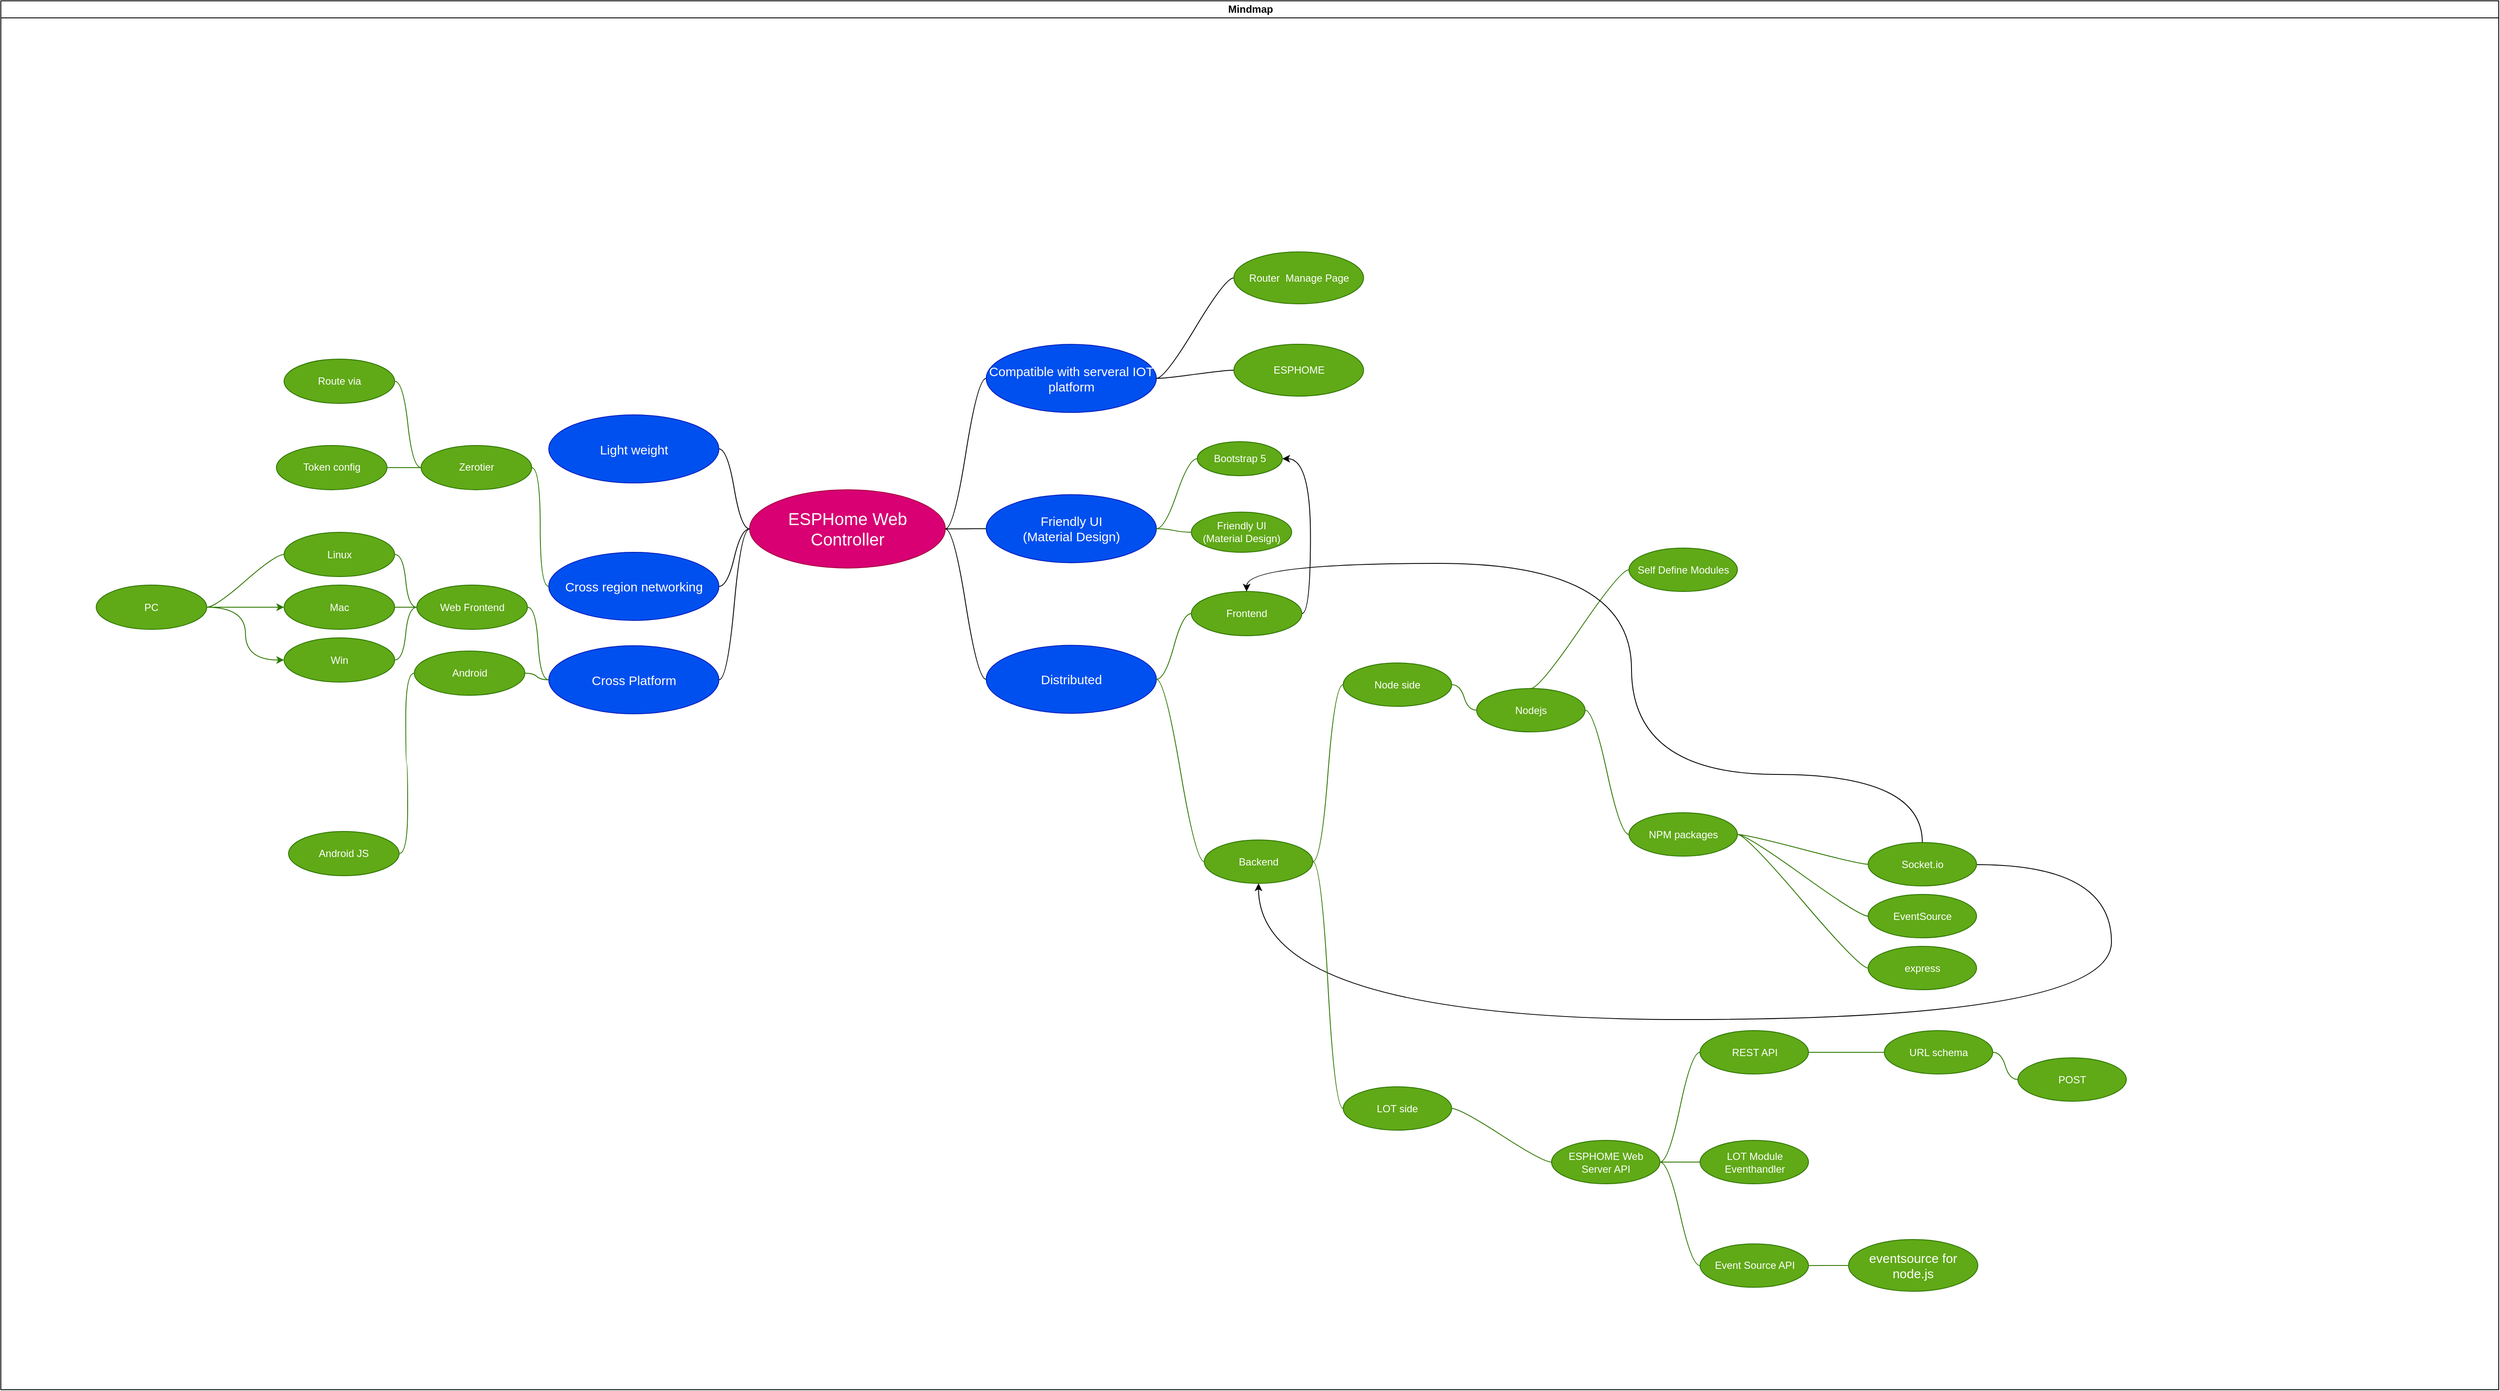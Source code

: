 <mxfile>
    <diagram id="C5RBs43oDa-KdzZeNtuy" name="Page-1">
        <mxGraphModel dx="4514" dy="3303" grid="0" gridSize="10" guides="1" tooltips="1" connect="1" arrows="1" fold="1" page="1" pageScale="1" pageWidth="3300" pageHeight="2339" math="1" shadow="0">
            <root>
                <mxCell id="WIyWlLk6GJQsqaUBKTNV-0"/>
                <mxCell id="WIyWlLk6GJQsqaUBKTNV-1" parent="WIyWlLk6GJQsqaUBKTNV-0"/>
                <mxCell id="132" value="Mindmap" style="swimlane;startSize=20;horizontal=1;containerType=tree;shadow=0;labelBackgroundColor=#;html=1;" vertex="1" parent="WIyWlLk6GJQsqaUBKTNV-1">
                    <mxGeometry x="-3064" y="-1894" width="2935" height="1632" as="geometry"/>
                </mxCell>
                <mxCell id="137" value="&lt;font style=&quot;font-size: 20px&quot;&gt;ESPHome Web Controller&lt;/font&gt;" style="ellipse;whiteSpace=wrap;html=1;align=center;treeFolding=1;treeMoving=1;newEdgeStyle={&quot;edgeStyle&quot;:&quot;entityRelationEdgeStyle&quot;,&quot;startArrow&quot;:&quot;none&quot;,&quot;endArrow&quot;:&quot;none&quot;,&quot;segment&quot;:10,&quot;curved&quot;:1};shadow=0;labelBackgroundColor=#;fillColor=#d80073;fontColor=#ffffff;strokeColor=#A50040;gradientColor=none;sketch=0;perimeterSpacing=0;aspect=fixed;fontSize=11;" vertex="1" parent="132">
                    <mxGeometry x="879.75" y="574.45" width="230" height="92" as="geometry"/>
                </mxCell>
                <mxCell id="142" value="" style="edgeStyle=entityRelationEdgeStyle;html=1;startArrow=none;endArrow=none;segment=10;curved=1;" edge="1" source="137" target="143" parent="132">
                    <mxGeometry relative="1" as="geometry"/>
                </mxCell>
                <mxCell id="143" value="Light weight" style="ellipse;whiteSpace=wrap;html=1;align=center;treeFolding=1;treeMoving=1;newEdgeStyle={&quot;edgeStyle&quot;:&quot;entityRelationEdgeStyle&quot;,&quot;startArrow&quot;:&quot;none&quot;,&quot;endArrow&quot;:&quot;none&quot;,&quot;segment&quot;:10,&quot;curved&quot;:1};shadow=0;labelBackgroundColor=#;fillColor=#0050ef;fontColor=#ffffff;strokeColor=#001DBC;flipH=1;flipV=1;aspect=fixed;fontSize=15;" vertex="1" parent="132">
                    <mxGeometry x="643.75" y="486.55" width="200" height="80" as="geometry"/>
                </mxCell>
                <mxCell id="144" value="" style="edgeStyle=entityRelationEdgeStyle;html=1;startArrow=none;endArrow=none;segment=10;curved=1;" edge="1" source="137" target="145" parent="132">
                    <mxGeometry relative="1" as="geometry"/>
                </mxCell>
                <mxCell id="145" value="Distributed" style="ellipse;whiteSpace=wrap;html=1;align=center;treeFolding=1;treeMoving=1;newEdgeStyle={&quot;edgeStyle&quot;:&quot;entityRelationEdgeStyle&quot;,&quot;startArrow&quot;:&quot;none&quot;,&quot;endArrow&quot;:&quot;none&quot;,&quot;segment&quot;:10,&quot;curved&quot;:1};shadow=0;labelBackgroundColor=#;fillColor=#0050ef;fontColor=#ffffff;strokeColor=#001DBC;flipH=1;flipV=1;aspect=fixed;fontSize=15;" vertex="1" parent="132">
                    <mxGeometry x="1157.75" y="757.22" width="200" height="80" as="geometry"/>
                </mxCell>
                <mxCell id="146" value="" style="edgeStyle=entityRelationEdgeStyle;html=1;startArrow=none;endArrow=none;segment=10;curved=1;" edge="1" source="137" target="147" parent="132">
                    <mxGeometry relative="1" as="geometry"/>
                </mxCell>
                <mxCell id="147" value="Cross region networking" style="ellipse;whiteSpace=wrap;html=1;align=center;treeFolding=1;treeMoving=1;newEdgeStyle={&quot;edgeStyle&quot;:&quot;entityRelationEdgeStyle&quot;,&quot;startArrow&quot;:&quot;none&quot;,&quot;endArrow&quot;:&quot;none&quot;,&quot;segment&quot;:10,&quot;curved&quot;:1};shadow=0;labelBackgroundColor=#;fillColor=#0050ef;fontColor=#ffffff;strokeColor=#001DBC;flipH=1;flipV=1;aspect=fixed;fontSize=15;" vertex="1" parent="132">
                    <mxGeometry x="643.75" y="648" width="200" height="80" as="geometry"/>
                </mxCell>
                <mxCell id="148" value="" style="edgeStyle=entityRelationEdgeStyle;html=1;startArrow=none;endArrow=none;segment=10;curved=1;" edge="1" source="137" target="149" parent="132">
                    <mxGeometry relative="1" as="geometry"/>
                </mxCell>
                <mxCell id="149" value="Compatible with serveral IOT platform" style="ellipse;whiteSpace=wrap;html=1;align=center;treeFolding=1;treeMoving=1;newEdgeStyle={&quot;edgeStyle&quot;:&quot;entityRelationEdgeStyle&quot;,&quot;startArrow&quot;:&quot;none&quot;,&quot;endArrow&quot;:&quot;none&quot;,&quot;segment&quot;:10,&quot;curved&quot;:1};shadow=0;labelBackgroundColor=#;flipV=1;flipH=1;aspect=fixed;fillColor=#0050ef;strokeColor=#001DBC;fontColor=#ffffff;fontSize=15;" vertex="1" parent="132">
                    <mxGeometry x="1157.75" y="403.67" width="200" height="80" as="geometry"/>
                </mxCell>
                <mxCell id="150" value="" style="edgeStyle=entityRelationEdgeStyle;html=1;startArrow=none;endArrow=none;segment=10;curved=1;" edge="1" source="137" target="151" parent="132">
                    <mxGeometry relative="1" as="geometry"/>
                </mxCell>
                <mxCell id="151" value="Friendly UI&lt;br style=&quot;font-size: 15px;&quot;&gt;(Material Design)" style="ellipse;whiteSpace=wrap;html=1;align=center;treeFolding=1;treeMoving=1;newEdgeStyle={&quot;edgeStyle&quot;:&quot;entityRelationEdgeStyle&quot;,&quot;startArrow&quot;:&quot;none&quot;,&quot;endArrow&quot;:&quot;none&quot;,&quot;segment&quot;:10,&quot;curved&quot;:1};shadow=0;labelBackgroundColor=#;flipV=1;flipH=1;aspect=fixed;fillColor=#0050ef;strokeColor=#001DBC;fontColor=#ffffff;fontSize=15;" vertex="1" parent="132">
                    <mxGeometry x="1157.75" y="580.22" width="200" height="80" as="geometry"/>
                </mxCell>
                <mxCell id="171" value="" style="edgeStyle=entityRelationEdgeStyle;html=1;startArrow=none;endArrow=none;segment=10;curved=1;fontSize=11;fillColor=#60a917;strokeColor=#2D7600;fontColor=default;shadow=0;labelBackgroundColor=default;" edge="1" target="172" source="151" parent="132">
                    <mxGeometry relative="1" as="geometry">
                        <mxPoint x="302.75" y="-342.95" as="sourcePoint"/>
                    </mxGeometry>
                </mxCell>
                <mxCell id="172" value="Bootstrap 5" style="ellipse;whiteSpace=wrap;html=1;align=center;treeFolding=1;treeMoving=1;newEdgeStyle={&quot;edgeStyle&quot;:&quot;entityRelationEdgeStyle&quot;,&quot;startArrow&quot;:&quot;none&quot;,&quot;endArrow&quot;:&quot;none&quot;,&quot;segment&quot;:10,&quot;curved&quot;:1};shadow=0;labelBackgroundColor=#;flipV=0;flipH=1;aspect=fixed;fillColor=#60a917;strokeColor=#2D7600;fontColor=#ffffff;" vertex="1" parent="132">
                    <mxGeometry x="1405.75" y="518" width="100" height="40" as="geometry"/>
                </mxCell>
                <mxCell id="173" value="" style="edgeStyle=entityRelationEdgeStyle;html=1;startArrow=none;endArrow=none;segment=10;curved=1;fillColor=#60a917;strokeColor=#2D7600;" edge="1" target="174" source="151" parent="132">
                    <mxGeometry relative="1" as="geometry">
                        <mxPoint x="302.75" y="-342.95" as="sourcePoint"/>
                    </mxGeometry>
                </mxCell>
                <mxCell id="174" value="Friendly UI&lt;br&gt;(Material Design)" style="ellipse;whiteSpace=wrap;html=1;align=center;treeFolding=1;treeMoving=1;newEdgeStyle={&quot;edgeStyle&quot;:&quot;entityRelationEdgeStyle&quot;,&quot;startArrow&quot;:&quot;none&quot;,&quot;endArrow&quot;:&quot;none&quot;,&quot;segment&quot;:10,&quot;curved&quot;:1};shadow=0;labelBackgroundColor=#;flipV=0;flipH=1;aspect=fixed;fillColor=#60a917;strokeColor=#2D7600;fontColor=#ffffff;" vertex="1" parent="132">
                    <mxGeometry x="1398.75" y="600.8" width="118" height="47.2" as="geometry"/>
                </mxCell>
                <mxCell id="209" value="" style="edgeStyle=entityRelationEdgeStyle;html=1;startArrow=none;endArrow=none;segment=10;curved=1;" edge="1" target="210" source="137" parent="132">
                    <mxGeometry relative="1" as="geometry">
                        <mxPoint x="-500.25" y="-403.95" as="sourcePoint"/>
                    </mxGeometry>
                </mxCell>
                <mxCell id="210" value="Cross Platform" style="ellipse;whiteSpace=wrap;html=1;align=center;treeFolding=1;treeMoving=1;newEdgeStyle={&quot;edgeStyle&quot;:&quot;entityRelationEdgeStyle&quot;,&quot;startArrow&quot;:&quot;none&quot;,&quot;endArrow&quot;:&quot;none&quot;,&quot;segment&quot;:10,&quot;curved&quot;:1};shadow=0;labelBackgroundColor=#;fillColor=#0050ef;fontColor=#ffffff;strokeColor=#001DBC;flipH=1;flipV=1;aspect=fixed;fontSize=15;" vertex="1" parent="132">
                    <mxGeometry x="643.75" y="757.8" width="200" height="80" as="geometry"/>
                </mxCell>
                <mxCell id="219" value="" style="edgeStyle=entityRelationEdgeStyle;html=1;startArrow=none;endArrow=none;segment=10;curved=1;fillColor=#60a917;strokeColor=#2D7600;" edge="1" target="220" source="210" parent="132">
                    <mxGeometry relative="1" as="geometry">
                        <mxPoint x="-500.25" y="-403.95" as="sourcePoint"/>
                    </mxGeometry>
                </mxCell>
                <mxCell id="220" value="Android" style="ellipse;whiteSpace=wrap;html=1;align=center;treeFolding=1;treeMoving=1;newEdgeStyle={&quot;edgeStyle&quot;:&quot;entityRelationEdgeStyle&quot;,&quot;startArrow&quot;:&quot;none&quot;,&quot;endArrow&quot;:&quot;none&quot;,&quot;segment&quot;:10,&quot;curved&quot;:1};shadow=0;labelBackgroundColor=#;fillColor=#60a917;fontColor=#ffffff;strokeColor=#2D7600;flipH=1;flipV=1;aspect=fixed;" vertex="1" parent="132">
                    <mxGeometry x="485.75" y="764" width="130" height="52" as="geometry"/>
                </mxCell>
                <mxCell id="221" value="" style="edgeStyle=entityRelationEdgeStyle;html=1;startArrow=none;endArrow=none;segment=10;curved=1;fillColor=#60a917;strokeColor=#2D7600;" edge="1" target="222" source="210" parent="132">
                    <mxGeometry relative="1" as="geometry">
                        <mxPoint x="-707.25" y="-239.45" as="sourcePoint"/>
                    </mxGeometry>
                </mxCell>
                <mxCell id="222" value="Web Frontend" style="ellipse;whiteSpace=wrap;html=1;align=center;treeFolding=1;treeMoving=1;newEdgeStyle={&quot;edgeStyle&quot;:&quot;entityRelationEdgeStyle&quot;,&quot;startArrow&quot;:&quot;none&quot;,&quot;endArrow&quot;:&quot;none&quot;,&quot;segment&quot;:10,&quot;curved&quot;:1};shadow=0;labelBackgroundColor=#;fillColor=#60a917;fontColor=#ffffff;strokeColor=#2D7600;flipH=1;flipV=1;aspect=fixed;" vertex="1" parent="132">
                    <mxGeometry x="488.75" y="686.55" width="130" height="52" as="geometry"/>
                </mxCell>
                <mxCell id="225" value="" style="edgeStyle=entityRelationEdgeStyle;html=1;startArrow=none;endArrow=none;segment=10;curved=1;fillColor=#60a917;strokeColor=#2D7600;" edge="1" target="226" source="222" parent="132">
                    <mxGeometry relative="1" as="geometry">
                        <mxPoint x="-707.25" y="-239.45" as="sourcePoint"/>
                    </mxGeometry>
                </mxCell>
                <mxCell id="226" value="Linux" style="ellipse;whiteSpace=wrap;html=1;align=center;treeFolding=1;treeMoving=1;newEdgeStyle={&quot;edgeStyle&quot;:&quot;entityRelationEdgeStyle&quot;,&quot;startArrow&quot;:&quot;none&quot;,&quot;endArrow&quot;:&quot;none&quot;,&quot;segment&quot;:10,&quot;curved&quot;:1};shadow=0;labelBackgroundColor=#;fillColor=#60a917;fontColor=#ffffff;strokeColor=#2D7600;flipH=1;flipV=1;aspect=fixed;" vertex="1" parent="132">
                    <mxGeometry x="332.75" y="624.55" width="130" height="52" as="geometry"/>
                </mxCell>
                <mxCell id="227" value="" style="edgeStyle=entityRelationEdgeStyle;html=1;startArrow=none;endArrow=none;segment=10;curved=1;fillColor=#60a917;strokeColor=#2D7600;" edge="1" target="228" source="222" parent="132">
                    <mxGeometry relative="1" as="geometry">
                        <mxPoint x="-707.25" y="-239.45" as="sourcePoint"/>
                    </mxGeometry>
                </mxCell>
                <mxCell id="228" value="Mac" style="ellipse;whiteSpace=wrap;html=1;align=center;treeFolding=1;treeMoving=1;newEdgeStyle={&quot;edgeStyle&quot;:&quot;entityRelationEdgeStyle&quot;,&quot;startArrow&quot;:&quot;none&quot;,&quot;endArrow&quot;:&quot;none&quot;,&quot;segment&quot;:10,&quot;curved&quot;:1};shadow=0;labelBackgroundColor=#;fillColor=#60a917;fontColor=#ffffff;strokeColor=#2D7600;flipH=1;flipV=1;aspect=fixed;" vertex="1" parent="132">
                    <mxGeometry x="332.75" y="686.55" width="130" height="52" as="geometry"/>
                </mxCell>
                <mxCell id="229" value="" style="edgeStyle=entityRelationEdgeStyle;html=1;startArrow=none;endArrow=none;segment=10;curved=1;fillColor=#60a917;strokeColor=#2D7600;" edge="1" target="230" source="222" parent="132">
                    <mxGeometry relative="1" as="geometry">
                        <mxPoint x="-707.25" y="-239.45" as="sourcePoint"/>
                    </mxGeometry>
                </mxCell>
                <mxCell id="230" value="Win" style="ellipse;whiteSpace=wrap;html=1;align=center;treeFolding=1;treeMoving=1;newEdgeStyle={&quot;edgeStyle&quot;:&quot;entityRelationEdgeStyle&quot;,&quot;startArrow&quot;:&quot;none&quot;,&quot;endArrow&quot;:&quot;none&quot;,&quot;segment&quot;:10,&quot;curved&quot;:1};shadow=0;labelBackgroundColor=#;fillColor=#60a917;fontColor=#ffffff;strokeColor=#2D7600;flipH=1;flipV=1;aspect=fixed;" vertex="1" parent="132">
                    <mxGeometry x="332.75" y="748.55" width="130" height="52" as="geometry"/>
                </mxCell>
                <mxCell id="247" value="" style="edgeStyle=entityRelationEdgeStyle;html=1;startArrow=none;endArrow=none;segment=10;curved=1;fillColor=#60a917;strokeColor=#2D7600;" edge="1" target="248" source="147" parent="132">
                    <mxGeometry relative="1" as="geometry">
                        <mxPoint x="-500.25" y="-403.95" as="sourcePoint"/>
                    </mxGeometry>
                </mxCell>
                <mxCell id="248" value="Zerotier" style="ellipse;whiteSpace=wrap;html=1;align=center;treeFolding=1;treeMoving=1;newEdgeStyle={&quot;edgeStyle&quot;:&quot;entityRelationEdgeStyle&quot;,&quot;startArrow&quot;:&quot;none&quot;,&quot;endArrow&quot;:&quot;none&quot;,&quot;segment&quot;:10,&quot;curved&quot;:1};shadow=0;labelBackgroundColor=#;fillColor=#60a917;fontColor=#ffffff;strokeColor=#2D7600;flipH=1;flipV=1;aspect=fixed;" vertex="1" parent="132">
                    <mxGeometry x="493.75" y="522.45" width="130" height="52" as="geometry"/>
                </mxCell>
                <mxCell id="251" value="" style="edgeStyle=entityRelationEdgeStyle;html=1;startArrow=none;endArrow=none;segment=10;curved=1;fillColor=#60a917;strokeColor=#2D7600;" edge="1" target="252" source="248" parent="132">
                    <mxGeometry relative="1" as="geometry">
                        <mxPoint x="-707.25" y="-328.0" as="sourcePoint"/>
                    </mxGeometry>
                </mxCell>
                <mxCell id="252" value="Token config" style="ellipse;whiteSpace=wrap;html=1;align=center;treeFolding=1;treeMoving=1;newEdgeStyle={&quot;edgeStyle&quot;:&quot;entityRelationEdgeStyle&quot;,&quot;startArrow&quot;:&quot;none&quot;,&quot;endArrow&quot;:&quot;none&quot;,&quot;segment&quot;:10,&quot;curved&quot;:1};shadow=0;labelBackgroundColor=#;fillColor=#60a917;fontColor=#ffffff;strokeColor=#2D7600;flipH=1;flipV=1;aspect=fixed;" vertex="1" parent="132">
                    <mxGeometry x="323.75" y="522.45" width="130" height="52" as="geometry"/>
                </mxCell>
                <mxCell id="255" value="" style="edgeStyle=entityRelationEdgeStyle;html=1;startArrow=none;endArrow=none;segment=10;curved=1;" edge="1" target="256" source="149" parent="132">
                    <mxGeometry relative="1" as="geometry">
                        <mxPoint x="-322.25" y="-403.95" as="sourcePoint"/>
                    </mxGeometry>
                </mxCell>
                <mxCell id="256" value="ESPHOME" style="ellipse;whiteSpace=wrap;html=1;align=center;treeFolding=1;treeMoving=1;newEdgeStyle={&quot;edgeStyle&quot;:&quot;entityRelationEdgeStyle&quot;,&quot;startArrow&quot;:&quot;none&quot;,&quot;endArrow&quot;:&quot;none&quot;,&quot;segment&quot;:10,&quot;curved&quot;:1};shadow=0;labelBackgroundColor=#;flipV=1;flipH=1;aspect=fixed;fillColor=#60a917;strokeColor=#2D7600;fontColor=#ffffff;" vertex="1" parent="132">
                    <mxGeometry x="1448.75" y="403.45" width="152.5" height="61" as="geometry"/>
                </mxCell>
                <mxCell id="257" value="" style="edgeStyle=entityRelationEdgeStyle;html=1;startArrow=none;endArrow=none;segment=10;curved=1;" edge="1" target="258" source="149" parent="132">
                    <mxGeometry relative="1" as="geometry">
                        <mxPoint x="-322.25" y="-403.95" as="sourcePoint"/>
                    </mxGeometry>
                </mxCell>
                <mxCell id="258" value="Router&amp;nbsp; Manage Page" style="ellipse;whiteSpace=wrap;html=1;align=center;treeFolding=1;treeMoving=1;newEdgeStyle={&quot;edgeStyle&quot;:&quot;entityRelationEdgeStyle&quot;,&quot;startArrow&quot;:&quot;none&quot;,&quot;endArrow&quot;:&quot;none&quot;,&quot;segment&quot;:10,&quot;curved&quot;:1};shadow=0;labelBackgroundColor=#;flipV=1;flipH=1;aspect=fixed;fillColor=#60a917;strokeColor=#2D7600;fontColor=#ffffff;" vertex="1" parent="132">
                    <mxGeometry x="1448.75" y="295.0" width="152.5" height="61" as="geometry"/>
                </mxCell>
                <mxCell id="259" value="" style="edgeStyle=entityRelationEdgeStyle;html=1;startArrow=none;endArrow=none;segment=10;curved=1;fontSize=12;fillColor=#60a917;strokeColor=#2D7600;fontColor=#ffffff;shadow=0;labelBackgroundColor=#;" edge="1" target="260" source="145" parent="132">
                    <mxGeometry relative="1" as="geometry">
                        <mxPoint x="1439.75" y="777.67" as="sourcePoint"/>
                    </mxGeometry>
                </mxCell>
                <mxCell id="302" style="edgeStyle=orthogonalEdgeStyle;curved=1;html=1;exitX=1;exitY=0.5;exitDx=0;exitDy=0;entryX=1;entryY=0.5;entryDx=0;entryDy=0;fontSize=20;" edge="1" parent="132" source="260" target="172">
                    <mxGeometry relative="1" as="geometry"/>
                </mxCell>
                <mxCell id="260" value="Frontend" style="ellipse;whiteSpace=wrap;html=1;align=center;treeFolding=1;treeMoving=1;newEdgeStyle={&quot;edgeStyle&quot;:&quot;entityRelationEdgeStyle&quot;,&quot;startArrow&quot;:&quot;none&quot;,&quot;endArrow&quot;:&quot;none&quot;,&quot;segment&quot;:10,&quot;curved&quot;:1};shadow=0;labelBackgroundColor=#;fillColor=#60a917;fontColor=#ffffff;strokeColor=#2D7600;flipH=1;flipV=1;aspect=fixed;" vertex="1" parent="132">
                    <mxGeometry x="1398.75" y="694" width="130" height="52" as="geometry"/>
                </mxCell>
                <mxCell id="261" value="" style="edgeStyle=entityRelationEdgeStyle;html=1;startArrow=none;endArrow=none;segment=10;curved=1;fontSize=12;fillColor=#60a917;strokeColor=#2D7600;fontColor=#ffffff;shadow=0;labelBackgroundColor=#;" edge="1" target="262" source="145" parent="132">
                    <mxGeometry relative="1" as="geometry">
                        <mxPoint x="1439.75" y="777.67" as="sourcePoint"/>
                    </mxGeometry>
                </mxCell>
                <mxCell id="262" value="Backend" style="ellipse;whiteSpace=wrap;html=1;align=center;treeFolding=1;treeMoving=1;newEdgeStyle={&quot;edgeStyle&quot;:&quot;entityRelationEdgeStyle&quot;,&quot;startArrow&quot;:&quot;none&quot;,&quot;endArrow&quot;:&quot;none&quot;,&quot;segment&quot;:10,&quot;curved&quot;:1};shadow=0;labelBackgroundColor=#;fillColor=#60a917;fontColor=#ffffff;strokeColor=#2D7600;flipH=1;flipV=1;aspect=fixed;" vertex="1" parent="132">
                    <mxGeometry x="1414" y="986" width="127.5" height="51" as="geometry"/>
                </mxCell>
                <mxCell id="263" value="" style="edgeStyle=entityRelationEdgeStyle;html=1;startArrow=none;endArrow=none;segment=10;curved=1;fontSize=12;fillColor=#60a917;strokeColor=#2D7600;fontColor=#ffffff;shadow=0;labelBackgroundColor=#;exitX=1;exitY=0.5;exitDx=0;exitDy=0;" edge="1" target="264" source="306" parent="132">
                    <mxGeometry relative="1" as="geometry">
                        <mxPoint x="-114.25" y="-241.9" as="sourcePoint"/>
                    </mxGeometry>
                </mxCell>
                <mxCell id="264" value="Nodejs" style="ellipse;whiteSpace=wrap;html=1;align=center;treeFolding=1;treeMoving=1;newEdgeStyle={&quot;edgeStyle&quot;:&quot;entityRelationEdgeStyle&quot;,&quot;startArrow&quot;:&quot;none&quot;,&quot;endArrow&quot;:&quot;none&quot;,&quot;segment&quot;:10,&quot;curved&quot;:1};shadow=0;labelBackgroundColor=#;fillColor=#60a917;fontColor=#ffffff;strokeColor=#2D7600;flipH=1;flipV=1;aspect=fixed;" vertex="1" parent="132">
                    <mxGeometry x="1734" y="808.0" width="127.5" height="51" as="geometry"/>
                </mxCell>
                <mxCell id="277" value="" style="edgeStyle=entityRelationEdgeStyle;html=1;startArrow=none;endArrow=none;segment=10;curved=1;fontSize=12;fillColor=#60a917;strokeColor=#2D7600;fontColor=#ffffff;shadow=0;labelBackgroundColor=#;entryX=0;entryY=0.5;entryDx=0;entryDy=0;" edge="1" target="278" source="264" parent="132">
                    <mxGeometry relative="1" as="geometry">
                        <mxPoint x="53.25" y="-180.4" as="sourcePoint"/>
                    </mxGeometry>
                </mxCell>
                <mxCell id="278" value="NPM packages" style="ellipse;whiteSpace=wrap;html=1;align=center;treeFolding=1;treeMoving=1;newEdgeStyle={&quot;edgeStyle&quot;:&quot;entityRelationEdgeStyle&quot;,&quot;startArrow&quot;:&quot;none&quot;,&quot;endArrow&quot;:&quot;none&quot;,&quot;segment&quot;:10,&quot;curved&quot;:1};shadow=0;labelBackgroundColor=#;fillColor=#60a917;fontColor=#ffffff;strokeColor=#2D7600;flipH=1;flipV=1;aspect=fixed;" vertex="1" parent="132">
                    <mxGeometry x="1913" y="954" width="127.5" height="51" as="geometry"/>
                </mxCell>
                <mxCell id="279" value="" style="edgeStyle=entityRelationEdgeStyle;html=1;startArrow=none;endArrow=none;segment=10;curved=1;fontSize=12;fillColor=#60a917;strokeColor=#2D7600;fontColor=#ffffff;shadow=0;labelBackgroundColor=#;entryX=0;entryY=0.5;entryDx=0;entryDy=0;exitX=0.5;exitY=0;exitDx=0;exitDy=0;" edge="1" target="280" source="264" parent="132">
                    <mxGeometry relative="1" as="geometry">
                        <mxPoint x="53.25" y="-180.4" as="sourcePoint"/>
                    </mxGeometry>
                </mxCell>
                <mxCell id="280" value="Self Define Modules" style="ellipse;whiteSpace=wrap;html=1;align=center;treeFolding=1;treeMoving=1;newEdgeStyle={&quot;edgeStyle&quot;:&quot;entityRelationEdgeStyle&quot;,&quot;startArrow&quot;:&quot;none&quot;,&quot;endArrow&quot;:&quot;none&quot;,&quot;segment&quot;:10,&quot;curved&quot;:1};shadow=0;labelBackgroundColor=#;fillColor=#60a917;fontColor=#ffffff;strokeColor=#2D7600;flipH=1;flipV=1;aspect=fixed;" vertex="1" parent="132">
                    <mxGeometry x="1913" y="643" width="127.5" height="51" as="geometry"/>
                </mxCell>
                <mxCell id="283" value="" style="edgeStyle=entityRelationEdgeStyle;html=1;startArrow=none;endArrow=none;segment=10;curved=1;fontSize=12;fillColor=#60a917;strokeColor=#2D7600;fontColor=#ffffff;shadow=0;labelBackgroundColor=#;exitX=1;exitY=0.5;exitDx=0;exitDy=0;" edge="1" target="284" source="308" parent="132">
                    <mxGeometry relative="1" as="geometry">
                        <mxPoint x="352.75" y="-176.5" as="sourcePoint"/>
                    </mxGeometry>
                </mxCell>
                <mxCell id="284" value="ESPHOME Web Server API" style="ellipse;whiteSpace=wrap;html=1;align=center;treeFolding=1;treeMoving=1;newEdgeStyle={&quot;edgeStyle&quot;:&quot;entityRelationEdgeStyle&quot;,&quot;startArrow&quot;:&quot;none&quot;,&quot;endArrow&quot;:&quot;none&quot;,&quot;segment&quot;:10,&quot;curved&quot;:1};shadow=0;labelBackgroundColor=#;fillColor=#60a917;fontColor=#ffffff;strokeColor=#2D7600;flipH=1;flipV=1;aspect=fixed;" vertex="1" parent="132">
                    <mxGeometry x="1822" y="1339" width="127.5" height="51" as="geometry"/>
                </mxCell>
                <mxCell id="281" value="" style="edgeStyle=entityRelationEdgeStyle;html=1;startArrow=none;endArrow=none;segment=10;curved=1;fontSize=12;fillColor=#60a917;strokeColor=#2D7600;fontColor=#ffffff;shadow=0;labelBackgroundColor=#;" edge="1" target="282" source="284" parent="132">
                    <mxGeometry relative="1" as="geometry">
                        <mxPoint x="357" y="511.15" as="sourcePoint"/>
                    </mxGeometry>
                </mxCell>
                <mxCell id="282" value="LOT Module Eventhandler" style="ellipse;whiteSpace=wrap;html=1;align=center;treeFolding=1;treeMoving=1;newEdgeStyle={&quot;edgeStyle&quot;:&quot;entityRelationEdgeStyle&quot;,&quot;startArrow&quot;:&quot;none&quot;,&quot;endArrow&quot;:&quot;none&quot;,&quot;segment&quot;:10,&quot;curved&quot;:1};shadow=0;labelBackgroundColor=#;fillColor=#60a917;fontColor=#ffffff;strokeColor=#2D7600;flipH=1;flipV=1;aspect=fixed;" vertex="1" parent="132">
                    <mxGeometry x="1996.5" y="1339" width="127.5" height="51" as="geometry"/>
                </mxCell>
                <mxCell id="287" value="" style="edgeStyle=entityRelationEdgeStyle;html=1;startArrow=none;endArrow=none;segment=10;curved=1;fontSize=12;fillColor=#60a917;strokeColor=#2D7600;fontColor=#ffffff;shadow=0;labelBackgroundColor=#;" edge="1" target="288" source="284" parent="132">
                    <mxGeometry relative="1" as="geometry">
                        <mxPoint x="518.5" y="392.7" as="sourcePoint"/>
                    </mxGeometry>
                </mxCell>
                <mxCell id="288" value="Event Source API" style="ellipse;whiteSpace=wrap;html=1;align=center;treeFolding=1;treeMoving=1;newEdgeStyle={&quot;edgeStyle&quot;:&quot;entityRelationEdgeStyle&quot;,&quot;startArrow&quot;:&quot;none&quot;,&quot;endArrow&quot;:&quot;none&quot;,&quot;segment&quot;:10,&quot;curved&quot;:1};shadow=0;labelBackgroundColor=#;fillColor=#60a917;fontColor=#ffffff;strokeColor=#2D7600;flipH=1;flipV=1;aspect=fixed;" vertex="1" parent="132">
                    <mxGeometry x="1996.5" y="1460.65" width="127.5" height="51" as="geometry"/>
                </mxCell>
                <mxCell id="297" value="" style="edgeStyle=entityRelationEdgeStyle;html=1;startArrow=none;endArrow=none;segment=10;curved=1;fontSize=12;fillColor=#60a917;strokeColor=#2D7600;fontColor=#ffffff;shadow=0;labelBackgroundColor=#;" edge="1" target="298" source="288" parent="132">
                    <mxGeometry relative="1" as="geometry">
                        <mxPoint x="689.5" y="315.15" as="sourcePoint"/>
                    </mxGeometry>
                </mxCell>
                <UserObject label="&lt;font style=&quot;font-size: 15px&quot;&gt;eventsource for node.js&lt;/font&gt;" link="https://github.com/EventSource/eventsource" id="298">
                    <mxCell style="ellipse;whiteSpace=wrap;html=1;align=center;treeFolding=1;treeMoving=1;newEdgeStyle={&quot;edgeStyle&quot;:&quot;entityRelationEdgeStyle&quot;,&quot;startArrow&quot;:&quot;none&quot;,&quot;endArrow&quot;:&quot;none&quot;,&quot;segment&quot;:10,&quot;curved&quot;:1};shadow=0;labelBackgroundColor=#;fillColor=#60a917;fontColor=#ffffff;strokeColor=#2D7600;flipH=1;flipV=1;aspect=fixed;" vertex="1" parent="132">
                        <mxGeometry x="2171" y="1455.55" width="152" height="60.8" as="geometry"/>
                    </mxCell>
                </UserObject>
                <mxCell id="285" value="" style="edgeStyle=entityRelationEdgeStyle;html=1;startArrow=none;endArrow=none;segment=10;curved=1;fontSize=12;fillColor=#60a917;strokeColor=#2D7600;fontColor=#ffffff;shadow=0;labelBackgroundColor=#;" edge="1" target="286" source="284" parent="132">
                    <mxGeometry relative="1" as="geometry">
                        <mxPoint x="518.5" y="392.7" as="sourcePoint"/>
                    </mxGeometry>
                </mxCell>
                <mxCell id="286" value="REST API" style="ellipse;whiteSpace=wrap;html=1;align=center;treeFolding=1;treeMoving=1;newEdgeStyle={&quot;edgeStyle&quot;:&quot;entityRelationEdgeStyle&quot;,&quot;startArrow&quot;:&quot;none&quot;,&quot;endArrow&quot;:&quot;none&quot;,&quot;segment&quot;:10,&quot;curved&quot;:1};shadow=0;labelBackgroundColor=#;fillColor=#60a917;fontColor=#ffffff;strokeColor=#2D7600;flipH=1;flipV=1;aspect=fixed;" vertex="1" parent="132">
                    <mxGeometry x="1996.5" y="1210.0" width="127.5" height="51" as="geometry"/>
                </mxCell>
                <mxCell id="295" value="" style="edgeStyle=entityRelationEdgeStyle;html=1;startArrow=none;endArrow=none;segment=10;curved=1;fontSize=12;fillColor=#60a917;strokeColor=#2D7600;fontColor=#ffffff;shadow=0;labelBackgroundColor=#;" edge="1" target="296" source="286" parent="132">
                    <mxGeometry relative="1" as="geometry">
                        <mxPoint x="689.5" y="315.15" as="sourcePoint"/>
                    </mxGeometry>
                </mxCell>
                <mxCell id="296" value="URL schema" style="ellipse;whiteSpace=wrap;html=1;align=center;treeFolding=1;treeMoving=1;newEdgeStyle={&quot;edgeStyle&quot;:&quot;entityRelationEdgeStyle&quot;,&quot;startArrow&quot;:&quot;none&quot;,&quot;endArrow&quot;:&quot;none&quot;,&quot;segment&quot;:10,&quot;curved&quot;:1};shadow=0;labelBackgroundColor=#;fillColor=#60a917;fontColor=#ffffff;strokeColor=#2D7600;flipH=1;flipV=1;aspect=fixed;" vertex="1" parent="132">
                    <mxGeometry x="2213" y="1210.0" width="127.5" height="51" as="geometry"/>
                </mxCell>
                <mxCell id="293" value="" style="edgeStyle=entityRelationEdgeStyle;html=1;startArrow=none;endArrow=none;segment=10;curved=1;fontSize=12;fillColor=#60a917;strokeColor=#2D7600;fontColor=#ffffff;shadow=0;labelBackgroundColor=#;" edge="1" target="294" source="296" parent="132">
                    <mxGeometry relative="1" as="geometry">
                        <mxPoint x="853.5" y="207.15" as="sourcePoint"/>
                    </mxGeometry>
                </mxCell>
                <mxCell id="294" value="POST" style="ellipse;whiteSpace=wrap;html=1;align=center;treeFolding=1;treeMoving=1;newEdgeStyle={&quot;edgeStyle&quot;:&quot;entityRelationEdgeStyle&quot;,&quot;startArrow&quot;:&quot;none&quot;,&quot;endArrow&quot;:&quot;none&quot;,&quot;segment&quot;:10,&quot;curved&quot;:1};shadow=0;labelBackgroundColor=#;fillColor=#60a917;fontColor=#ffffff;strokeColor=#2D7600;flipH=1;flipV=1;aspect=fixed;" vertex="1" parent="132">
                    <mxGeometry x="2370" y="1242" width="127.5" height="51" as="geometry"/>
                </mxCell>
                <mxCell id="303" style="edgeStyle=orthogonalEdgeStyle;curved=1;html=1;entryX=0.5;entryY=1;entryDx=0;entryDy=0;fontSize=20;" edge="1" parent="132" target="262">
                    <mxGeometry relative="1" as="geometry">
                        <mxPoint x="2322" y="1015" as="sourcePoint"/>
                        <Array as="points">
                            <mxPoint x="2480" y="1015"/>
                            <mxPoint x="2480" y="1197"/>
                            <mxPoint x="1478" y="1197"/>
                        </Array>
                    </mxGeometry>
                </mxCell>
                <mxCell id="304" style="edgeStyle=orthogonalEdgeStyle;curved=1;html=1;fontSize=20;exitX=0.5;exitY=0;exitDx=0;exitDy=0;" edge="1" parent="132" source="270" target="260">
                    <mxGeometry relative="1" as="geometry">
                        <Array as="points">
                            <mxPoint x="2258" y="909"/>
                            <mxPoint x="1916" y="909"/>
                            <mxPoint x="1916" y="661"/>
                            <mxPoint x="1464" y="661"/>
                        </Array>
                    </mxGeometry>
                </mxCell>
                <mxCell id="270" value="Socket.io" style="ellipse;whiteSpace=wrap;html=1;align=center;treeFolding=1;treeMoving=1;newEdgeStyle={&quot;edgeStyle&quot;:&quot;entityRelationEdgeStyle&quot;,&quot;startArrow&quot;:&quot;none&quot;,&quot;endArrow&quot;:&quot;none&quot;,&quot;segment&quot;:10,&quot;curved&quot;:1};shadow=0;labelBackgroundColor=#;fillColor=#60a917;fontColor=#ffffff;strokeColor=#2D7600;flipH=1;flipV=1;aspect=fixed;" vertex="1" parent="132">
                    <mxGeometry x="2194" y="989" width="127.5" height="51" as="geometry"/>
                </mxCell>
                <mxCell id="268" value="EventSource" style="ellipse;whiteSpace=wrap;html=1;align=center;treeFolding=1;treeMoving=1;newEdgeStyle={&quot;edgeStyle&quot;:&quot;entityRelationEdgeStyle&quot;,&quot;startArrow&quot;:&quot;none&quot;,&quot;endArrow&quot;:&quot;none&quot;,&quot;segment&quot;:10,&quot;curved&quot;:1};shadow=0;labelBackgroundColor=#;fillColor=#60a917;fontColor=#ffffff;strokeColor=#2D7600;flipH=1;flipV=1;aspect=fixed;" vertex="1" parent="132">
                    <mxGeometry x="2194" y="1050" width="127.5" height="51" as="geometry"/>
                </mxCell>
                <mxCell id="276" value="express" style="ellipse;whiteSpace=wrap;html=1;align=center;treeFolding=1;treeMoving=1;newEdgeStyle={&quot;edgeStyle&quot;:&quot;entityRelationEdgeStyle&quot;,&quot;startArrow&quot;:&quot;none&quot;,&quot;endArrow&quot;:&quot;none&quot;,&quot;segment&quot;:10,&quot;curved&quot;:1};shadow=0;labelBackgroundColor=#;fillColor=#60a917;fontColor=#ffffff;strokeColor=#2D7600;flipH=1;flipV=1;aspect=fixed;" vertex="1" parent="132">
                    <mxGeometry x="2194" y="1111" width="127.5" height="51" as="geometry"/>
                </mxCell>
                <mxCell id="269" value="" style="edgeStyle=entityRelationEdgeStyle;html=1;startArrow=none;endArrow=none;segment=10;curved=1;fontSize=12;fillColor=#60a917;strokeColor=#2D7600;fontColor=#ffffff;shadow=0;labelBackgroundColor=#;" edge="1" target="270" source="278" parent="132">
                    <mxGeometry relative="1" as="geometry">
                        <mxPoint x="474.75" y="-225.5" as="sourcePoint"/>
                    </mxGeometry>
                </mxCell>
                <mxCell id="267" value="" style="edgeStyle=entityRelationEdgeStyle;html=1;startArrow=none;endArrow=none;segment=10;curved=1;fontSize=12;fillColor=#60a917;strokeColor=#2D7600;fontColor=#ffffff;shadow=0;labelBackgroundColor=#;" edge="1" target="268" source="278" parent="132">
                    <mxGeometry relative="1" as="geometry">
                        <mxPoint x="307.25" y="-225.5" as="sourcePoint"/>
                    </mxGeometry>
                </mxCell>
                <mxCell id="275" value="" style="edgeStyle=entityRelationEdgeStyle;html=1;startArrow=none;endArrow=none;segment=10;curved=1;fontSize=12;fillColor=#60a917;strokeColor=#2D7600;fontColor=#ffffff;shadow=0;labelBackgroundColor=#;" edge="1" target="276" source="278" parent="132">
                    <mxGeometry relative="1" as="geometry">
                        <mxPoint x="474.75" y="-225.5" as="sourcePoint"/>
                    </mxGeometry>
                </mxCell>
                <mxCell id="246" value="Android JS" style="ellipse;whiteSpace=wrap;html=1;align=center;treeFolding=1;treeMoving=1;newEdgeStyle={&quot;edgeStyle&quot;:&quot;entityRelationEdgeStyle&quot;,&quot;startArrow&quot;:&quot;none&quot;,&quot;endArrow&quot;:&quot;none&quot;,&quot;segment&quot;:10,&quot;curved&quot;:1};shadow=0;labelBackgroundColor=#;fillColor=#60a917;fontColor=#ffffff;strokeColor=#2D7600;flipH=1;flipV=1;aspect=fixed;" vertex="1" parent="132">
                    <mxGeometry x="338" y="976" width="130" height="52" as="geometry"/>
                </mxCell>
                <mxCell id="245" value="" style="edgeStyle=entityRelationEdgeStyle;html=1;startArrow=none;endArrow=none;segment=10;curved=1;fillColor=#60a917;strokeColor=#2D7600;" edge="1" target="246" source="220" parent="132">
                    <mxGeometry relative="1" as="geometry">
                        <mxPoint x="1025.75" y="710.55" as="sourcePoint"/>
                    </mxGeometry>
                </mxCell>
                <mxCell id="232" value="PC" style="ellipse;whiteSpace=wrap;html=1;align=center;treeFolding=1;treeMoving=1;newEdgeStyle={&quot;edgeStyle&quot;:&quot;entityRelationEdgeStyle&quot;,&quot;startArrow&quot;:&quot;none&quot;,&quot;endArrow&quot;:&quot;none&quot;,&quot;segment&quot;:10,&quot;curved&quot;:1};shadow=0;labelBackgroundColor=#;fillColor=#60a917;fontColor=#ffffff;strokeColor=#2D7600;flipH=1;flipV=1;aspect=fixed;" vertex="1" parent="132">
                    <mxGeometry x="112" y="686.55" width="130" height="52" as="geometry"/>
                </mxCell>
                <mxCell id="231" value="" style="edgeStyle=entityRelationEdgeStyle;html=1;startArrow=none;endArrow=none;segment=10;curved=1;fillColor=#60a917;strokeColor=#2D7600;" edge="1" target="232" source="226" parent="132">
                    <mxGeometry relative="1" as="geometry">
                        <mxPoint x="855.75" y="648.55" as="sourcePoint"/>
                    </mxGeometry>
                </mxCell>
                <mxCell id="243" style="edgeStyle=orthogonalEdgeStyle;curved=1;html=1;exitX=1;exitY=0.5;exitDx=0;exitDy=0;entryX=0;entryY=0.5;entryDx=0;entryDy=0;fontSize=15;fillColor=#60a917;strokeColor=#2D7600;" edge="1" parent="132" source="232" target="228">
                    <mxGeometry relative="1" as="geometry"/>
                </mxCell>
                <mxCell id="244" style="edgeStyle=orthogonalEdgeStyle;curved=1;html=1;exitX=1;exitY=0.5;exitDx=0;exitDy=0;entryX=0;entryY=0.5;entryDx=0;entryDy=0;fontSize=15;fillColor=#60a917;strokeColor=#2D7600;" edge="1" parent="132" source="232" target="230">
                    <mxGeometry relative="1" as="geometry"/>
                </mxCell>
                <mxCell id="254" value="Route via" style="ellipse;whiteSpace=wrap;html=1;align=center;treeFolding=1;treeMoving=1;newEdgeStyle={&quot;edgeStyle&quot;:&quot;entityRelationEdgeStyle&quot;,&quot;startArrow&quot;:&quot;none&quot;,&quot;endArrow&quot;:&quot;none&quot;,&quot;segment&quot;:10,&quot;curved&quot;:1};shadow=0;labelBackgroundColor=#;fillColor=#60a917;fontColor=#ffffff;strokeColor=#2D7600;flipH=1;flipV=1;aspect=fixed;" vertex="1" parent="132">
                    <mxGeometry x="332.75" y="421" width="130" height="52" as="geometry"/>
                </mxCell>
                <mxCell id="253" value="" style="edgeStyle=entityRelationEdgeStyle;html=1;startArrow=none;endArrow=none;segment=10;curved=1;fillColor=#60a917;strokeColor=#2D7600;" edge="1" target="254" source="248" parent="132">
                    <mxGeometry relative="1" as="geometry">
                        <mxPoint x="1025.75" y="622.0" as="sourcePoint"/>
                    </mxGeometry>
                </mxCell>
                <mxCell id="305" value="" style="edgeStyle=entityRelationEdgeStyle;html=1;startArrow=none;endArrow=none;segment=10;curved=1;fontSize=12;fillColor=#60a917;strokeColor=#2D7600;fontColor=#ffffff;shadow=0;labelBackgroundColor=#;" edge="1" target="306" source="262" parent="132">
                    <mxGeometry relative="1" as="geometry">
                        <mxPoint x="-1755.25" y="-1166.78" as="sourcePoint"/>
                    </mxGeometry>
                </mxCell>
                <mxCell id="306" value="Node side" style="ellipse;whiteSpace=wrap;html=1;align=center;treeFolding=1;treeMoving=1;newEdgeStyle={&quot;edgeStyle&quot;:&quot;entityRelationEdgeStyle&quot;,&quot;startArrow&quot;:&quot;none&quot;,&quot;endArrow&quot;:&quot;none&quot;,&quot;segment&quot;:10,&quot;curved&quot;:1};shadow=0;labelBackgroundColor=#;fillColor=#60a917;fontColor=#ffffff;strokeColor=#2D7600;flipH=1;flipV=1;aspect=fixed;" vertex="1" parent="132">
                    <mxGeometry x="1577.25" y="778.0" width="127.5" height="51" as="geometry"/>
                </mxCell>
                <mxCell id="307" value="" style="edgeStyle=entityRelationEdgeStyle;html=1;startArrow=none;endArrow=none;segment=10;curved=1;fontSize=12;fillColor=#60a917;strokeColor=#2D7600;fontColor=#ffffff;shadow=0;labelBackgroundColor=#;" edge="1" target="308" source="262" parent="132">
                    <mxGeometry relative="1" as="geometry">
                        <mxPoint x="-1575.75" y="-1101.28" as="sourcePoint"/>
                    </mxGeometry>
                </mxCell>
                <mxCell id="308" value="LOT side" style="ellipse;whiteSpace=wrap;html=1;align=center;treeFolding=1;treeMoving=1;newEdgeStyle={&quot;edgeStyle&quot;:&quot;entityRelationEdgeStyle&quot;,&quot;startArrow&quot;:&quot;none&quot;,&quot;endArrow&quot;:&quot;none&quot;,&quot;segment&quot;:10,&quot;curved&quot;:1};shadow=0;labelBackgroundColor=#;fillColor=#60a917;fontColor=#ffffff;strokeColor=#2D7600;flipH=1;flipV=1;aspect=fixed;" vertex="1" parent="132">
                    <mxGeometry x="1577.25" y="1276.0" width="127.5" height="51" as="geometry"/>
                </mxCell>
            </root>
        </mxGraphModel>
    </diagram>
</mxfile>